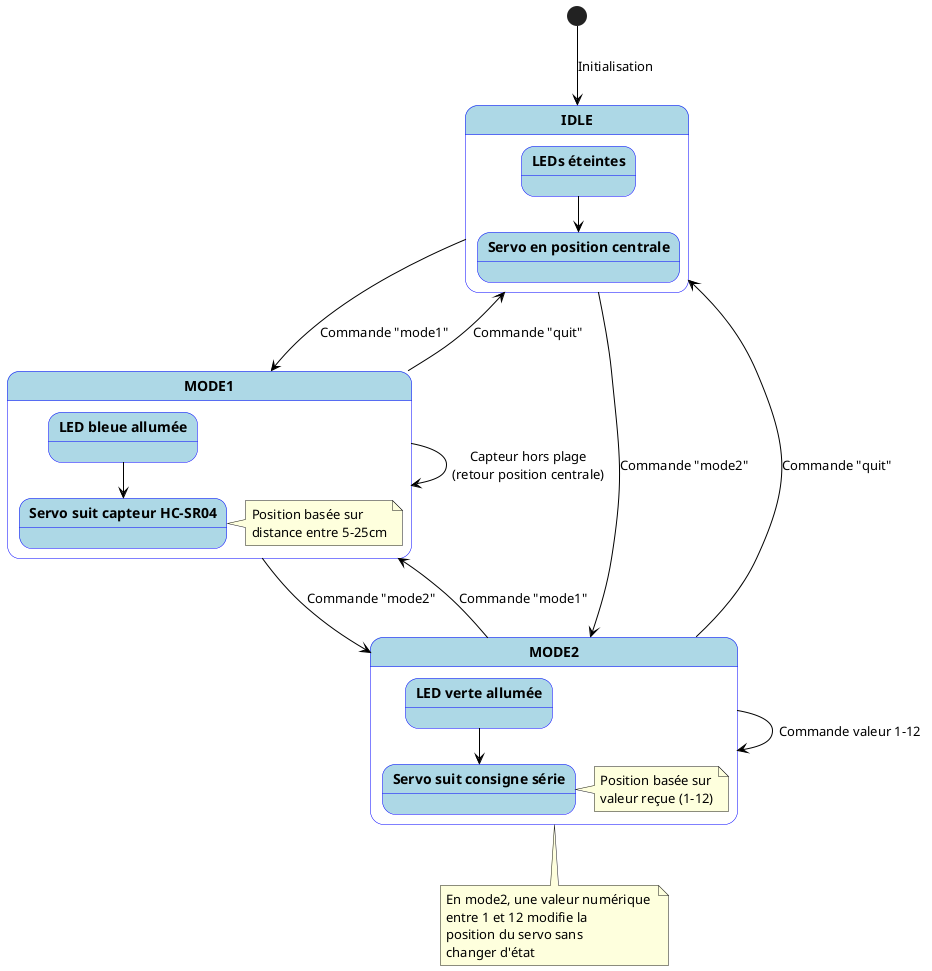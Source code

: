 @startuml
' Définition du style
skinparam StateBackgroundColor LightBlue
skinparam StateBorderColor Blue
skinparam StateArrowColor Black
skinparam StateFontStyle bold

' États du système
state "IDLE" as idle {
  state "LEDs éteintes" as idle_leds
  state "Servo en position centrale" as idle_servo
  idle_leds --> idle_servo
}

state "MODE1" as mode1 {
  state "LED bleue allumée" as mode1_led
  state "Servo suit capteur HC-SR04" as mode1_servo
  note right of mode1_servo : Position basée sur\ndistance entre 5-25cm
  mode1_led --> mode1_servo
}

state "MODE2" as mode2 {
  state "LED verte allumée" as mode2_led
  state "Servo suit consigne série" as mode2_servo
  note right of mode2_servo : Position basée sur\nvaleur reçue (1-12)
  mode2_led --> mode2_servo
}

' Transitions
[*] --> idle : Initialisation

idle --> mode1 : Commande "mode1"
idle --> mode2 : Commande "mode2"

mode1 --> idle : Commande "quit"
mode1 --> mode2 : Commande "mode2"

mode2 --> idle : Commande "quit" 
mode2 --> mode1 : Commande "mode1"
mode2 --> mode2 : Commande valeur 1-12

note bottom of mode2
  En mode2, une valeur numérique 
  entre 1 et 12 modifie la 
  position du servo sans 
  changer d'état
end note

' Gestion particulière hors plage
mode1 --> mode1 : Capteur hors plage\n(retour position centrale)

@enduml